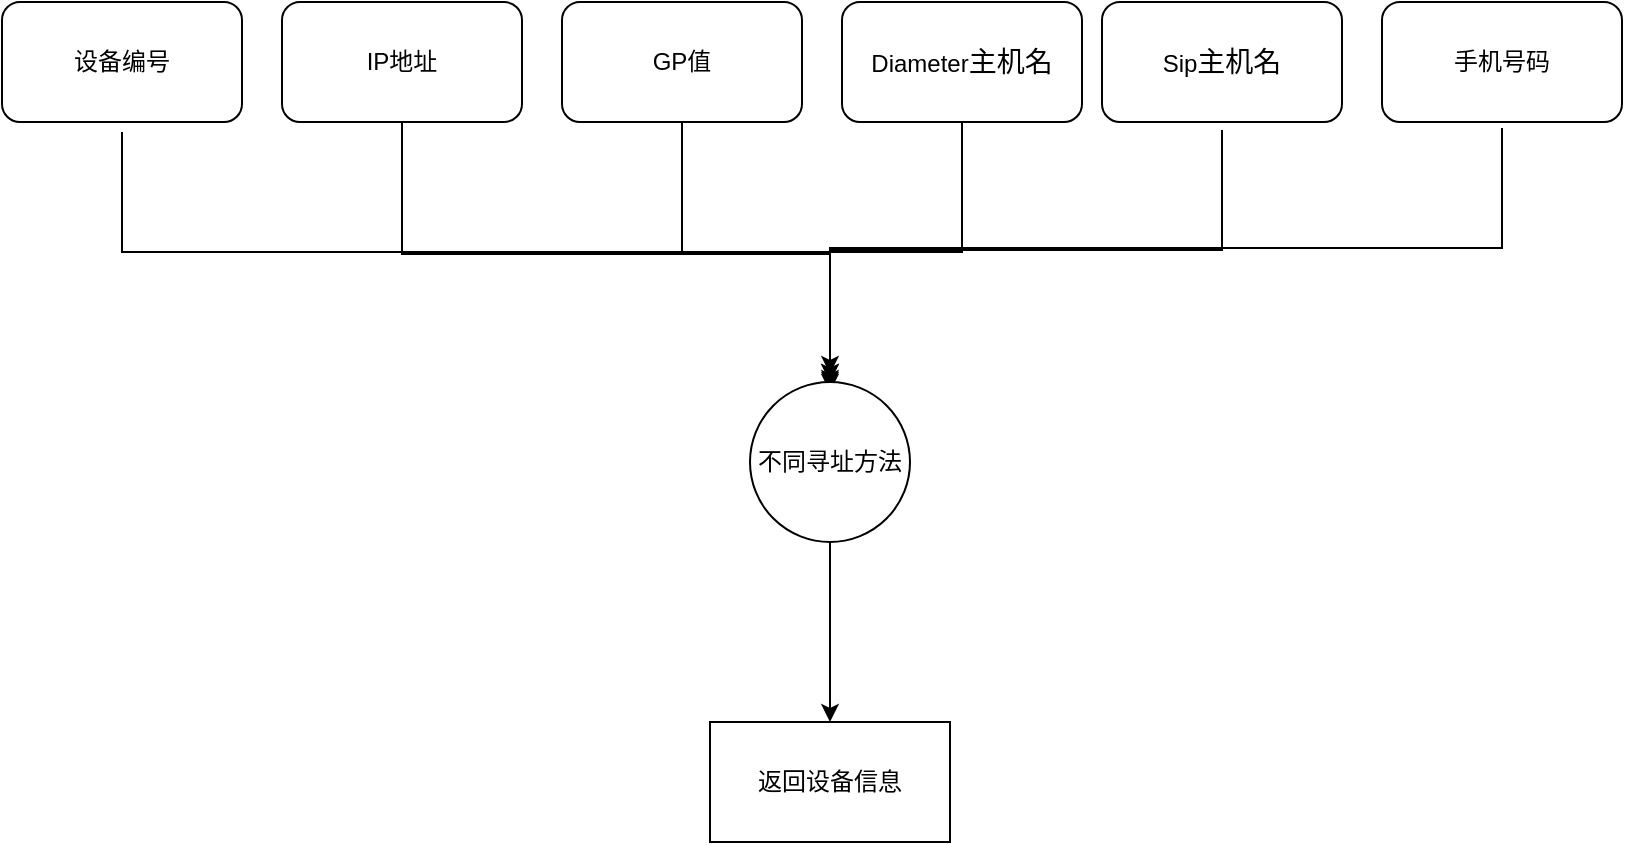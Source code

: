 <mxfile version="21.6.3" type="github">
  <diagram name="第 1 页" id="fXXg0-RszDtIyTektsm8">
    <mxGraphModel dx="1379" dy="565" grid="1" gridSize="10" guides="1" tooltips="1" connect="1" arrows="1" fold="1" page="1" pageScale="1" pageWidth="827" pageHeight="1169" math="0" shadow="0">
      <root>
        <mxCell id="0" />
        <mxCell id="1" parent="0" />
        <mxCell id="Ap39LBf-kIhdwqMb1xjP-17" style="edgeStyle=orthogonalEdgeStyle;rounded=0;orthogonalLoop=1;jettySize=auto;html=1;entryX=0.5;entryY=0;entryDx=0;entryDy=0;" parent="1" edge="1">
          <mxGeometry relative="1" as="geometry">
            <mxPoint x="60" y="135" as="sourcePoint" />
            <mxPoint x="414" y="265" as="targetPoint" />
            <Array as="points">
              <mxPoint x="60" y="195" />
              <mxPoint x="414" y="195" />
            </Array>
          </mxGeometry>
        </mxCell>
        <mxCell id="Ap39LBf-kIhdwqMb1xjP-1" value="设备编号" style="rounded=1;whiteSpace=wrap;html=1;" parent="1" vertex="1">
          <mxGeometry y="70" width="120" height="60" as="geometry" />
        </mxCell>
        <mxCell id="Ap39LBf-kIhdwqMb1xjP-16" style="edgeStyle=orthogonalEdgeStyle;rounded=0;orthogonalLoop=1;jettySize=auto;html=1;entryX=0.5;entryY=0;entryDx=0;entryDy=0;" parent="1" edge="1">
          <mxGeometry relative="1" as="geometry">
            <mxPoint x="200" y="126" as="sourcePoint" />
            <mxPoint x="414" y="256" as="targetPoint" />
            <Array as="points">
              <mxPoint x="200" y="196" />
              <mxPoint x="414" y="196" />
            </Array>
          </mxGeometry>
        </mxCell>
        <mxCell id="Ap39LBf-kIhdwqMb1xjP-2" value="IP地址" style="rounded=1;whiteSpace=wrap;html=1;" parent="1" vertex="1">
          <mxGeometry x="140" y="70" width="120" height="60" as="geometry" />
        </mxCell>
        <mxCell id="Ap39LBf-kIhdwqMb1xjP-11" style="edgeStyle=orthogonalEdgeStyle;rounded=0;orthogonalLoop=1;jettySize=auto;html=1;entryX=0.5;entryY=0;entryDx=0;entryDy=0;" parent="1" source="Ap39LBf-kIhdwqMb1xjP-3" target="Ap39LBf-kIhdwqMb1xjP-7" edge="1">
          <mxGeometry relative="1" as="geometry" />
        </mxCell>
        <mxCell id="Ap39LBf-kIhdwqMb1xjP-3" value="GP值" style="rounded=1;whiteSpace=wrap;html=1;" parent="1" vertex="1">
          <mxGeometry x="280" y="70" width="120" height="60" as="geometry" />
        </mxCell>
        <mxCell id="Ap39LBf-kIhdwqMb1xjP-10" style="edgeStyle=orthogonalEdgeStyle;rounded=0;orthogonalLoop=1;jettySize=auto;html=1;" parent="1" source="Ap39LBf-kIhdwqMb1xjP-4" target="Ap39LBf-kIhdwqMb1xjP-7" edge="1">
          <mxGeometry relative="1" as="geometry" />
        </mxCell>
        <mxCell id="Ap39LBf-kIhdwqMb1xjP-4" value="Diameter&lt;span style=&quot;font-size:10.5pt;&lt;br/&gt;mso-bidi-font-size:11.0pt;line-height:125%;font-family:宋体;mso-ascii-font-family:&lt;br/&gt;Calibri;mso-hansi-font-family:Calibri;mso-bidi-font-family:&amp;quot;Times New Roman&amp;quot;;&lt;br/&gt;mso-ansi-language:EN-US;mso-fareast-language:ZH-CN;mso-bidi-language:AR-SA&quot;&gt;主机名&lt;/span&gt;" style="rounded=1;whiteSpace=wrap;html=1;" parent="1" vertex="1">
          <mxGeometry x="420" y="70" width="120" height="60" as="geometry" />
        </mxCell>
        <mxCell id="Ap39LBf-kIhdwqMb1xjP-12" style="edgeStyle=orthogonalEdgeStyle;rounded=0;orthogonalLoop=1;jettySize=auto;html=1;entryX=0.5;entryY=0;entryDx=0;entryDy=0;" parent="1" edge="1">
          <mxGeometry relative="1" as="geometry">
            <mxPoint x="610" y="134" as="sourcePoint" />
            <mxPoint x="414" y="264" as="targetPoint" />
            <Array as="points">
              <mxPoint x="610" y="194" />
              <mxPoint x="414" y="194" />
            </Array>
          </mxGeometry>
        </mxCell>
        <mxCell id="Ap39LBf-kIhdwqMb1xjP-5" value="Sip&lt;span style=&quot;font-size:10.5pt;&lt;br/&gt;mso-bidi-font-size:11.0pt;line-height:125%;font-family:宋体;mso-ascii-font-family:&lt;br/&gt;Calibri;mso-hansi-font-family:Calibri;mso-bidi-font-family:&amp;quot;Times New Roman&amp;quot;;&lt;br/&gt;mso-ansi-language:EN-US;mso-fareast-language:ZH-CN;mso-bidi-language:AR-SA&quot;&gt;主机名&lt;/span&gt;" style="rounded=1;whiteSpace=wrap;html=1;" parent="1" vertex="1">
          <mxGeometry x="550" y="70" width="120" height="60" as="geometry" />
        </mxCell>
        <mxCell id="Ap39LBf-kIhdwqMb1xjP-14" style="edgeStyle=orthogonalEdgeStyle;rounded=0;orthogonalLoop=1;jettySize=auto;html=1;" parent="1" edge="1">
          <mxGeometry relative="1" as="geometry">
            <mxPoint x="750" y="133" as="sourcePoint" />
            <mxPoint x="414" y="263" as="targetPoint" />
            <Array as="points">
              <mxPoint x="750" y="193" />
              <mxPoint x="414" y="193" />
            </Array>
          </mxGeometry>
        </mxCell>
        <mxCell id="Ap39LBf-kIhdwqMb1xjP-6" value="手机号码" style="rounded=1;whiteSpace=wrap;html=1;" parent="1" vertex="1">
          <mxGeometry x="690" y="70" width="120" height="60" as="geometry" />
        </mxCell>
        <mxCell id="Ap39LBf-kIhdwqMb1xjP-19" value="" style="edgeStyle=orthogonalEdgeStyle;rounded=0;orthogonalLoop=1;jettySize=auto;html=1;" parent="1" source="Ap39LBf-kIhdwqMb1xjP-7" target="Ap39LBf-kIhdwqMb1xjP-18" edge="1">
          <mxGeometry relative="1" as="geometry" />
        </mxCell>
        <mxCell id="Ap39LBf-kIhdwqMb1xjP-7" value="不同寻址方法" style="ellipse;whiteSpace=wrap;html=1;aspect=fixed;" parent="1" vertex="1">
          <mxGeometry x="374" y="260" width="80" height="80" as="geometry" />
        </mxCell>
        <mxCell id="Ap39LBf-kIhdwqMb1xjP-18" value="返回设备信息" style="whiteSpace=wrap;html=1;" parent="1" vertex="1">
          <mxGeometry x="354" y="430" width="120" height="60" as="geometry" />
        </mxCell>
      </root>
    </mxGraphModel>
  </diagram>
</mxfile>
